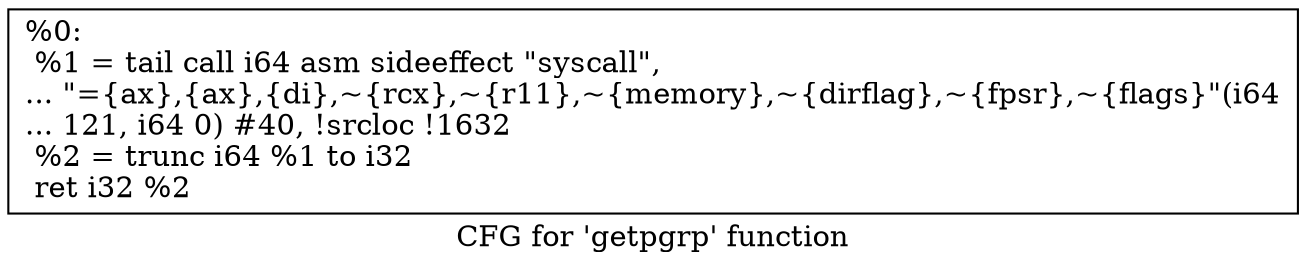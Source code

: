 digraph "CFG for 'getpgrp' function" {
	label="CFG for 'getpgrp' function";

	Node0x1b651d0 [shape=record,label="{%0:\l  %1 = tail call i64 asm sideeffect \"syscall\",\l... \"=\{ax\},\{ax\},\{di\},~\{rcx\},~\{r11\},~\{memory\},~\{dirflag\},~\{fpsr\},~\{flags\}\"(i64\l... 121, i64 0) #40, !srcloc !1632\l  %2 = trunc i64 %1 to i32\l  ret i32 %2\l}"];
}
